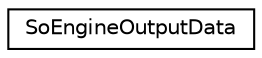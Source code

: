 digraph "Graphical Class Hierarchy"
{
 // LATEX_PDF_SIZE
  edge [fontname="Helvetica",fontsize="10",labelfontname="Helvetica",labelfontsize="10"];
  node [fontname="Helvetica",fontsize="10",shape=record];
  rankdir="LR";
  Node0 [label="SoEngineOutputData",height=0.2,width=0.4,color="black", fillcolor="white", style="filled",URL="$classSoEngineOutputData.html",tooltip="The SoEngineOutputData class is a container for a prototype set of outputs."];
}
